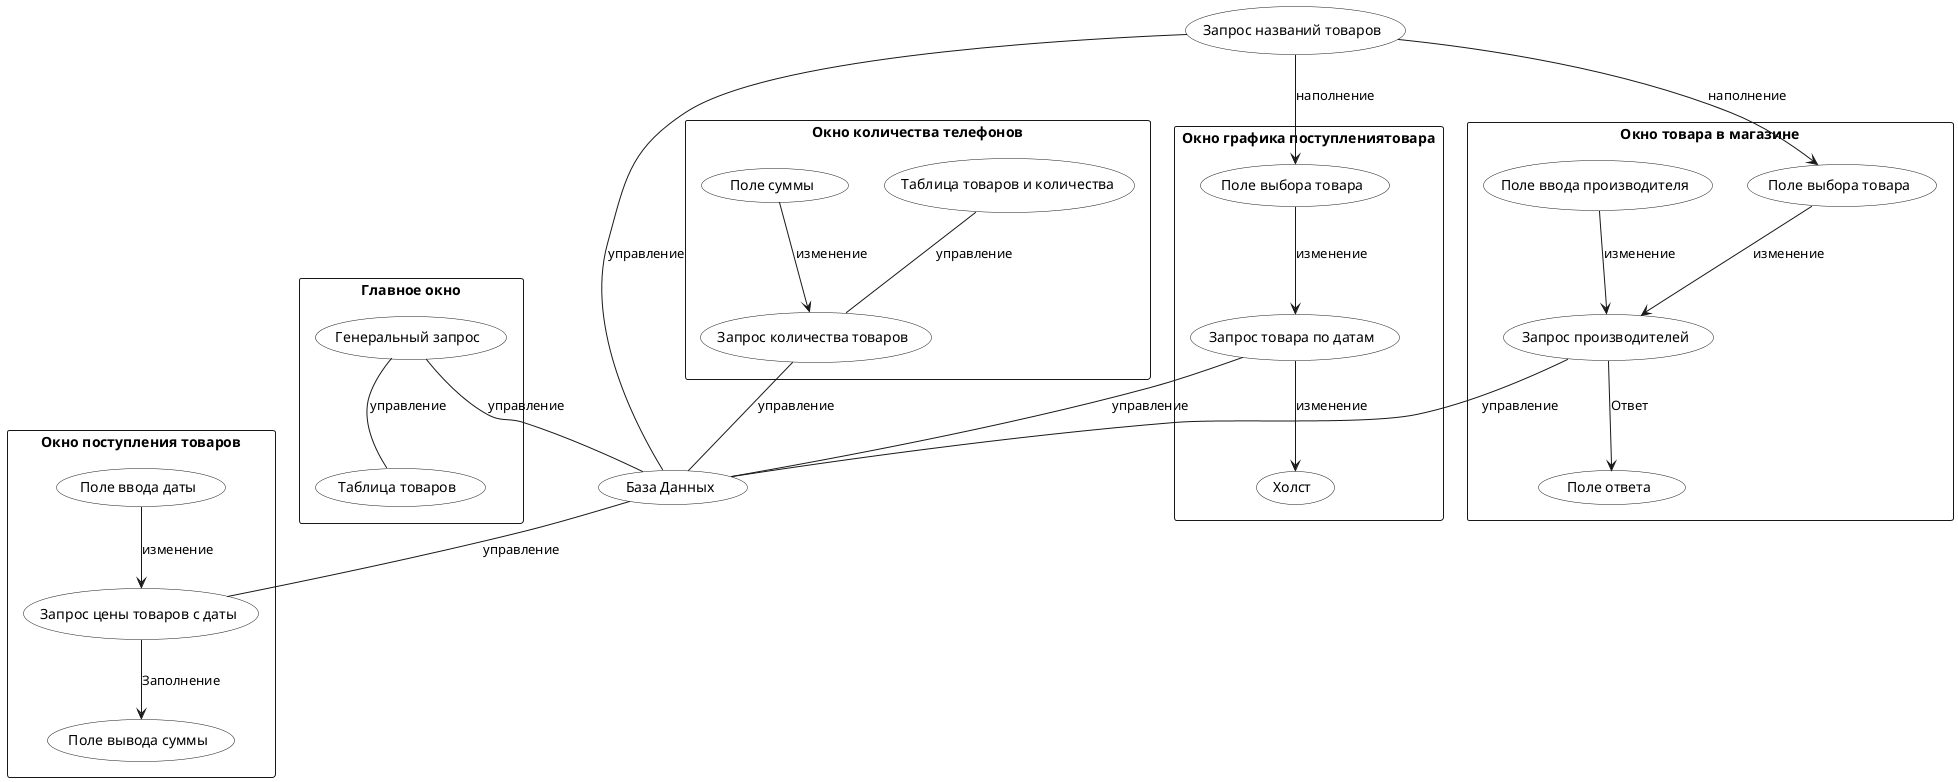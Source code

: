 @startuml


skinparam monochrome true
skinparam shadowing false
skinparam usecaseBackgroundColor transparent

(База Данных) as db
(Запрос названий товаров) as titleBrandQuery
titleBrandQuery -- db : управление


rectangle "Главное окно" {
  (Генеральный запрос) as query
  (Таблица товаров) as productsGrid
}
query -- db : управление
query -- productsGrid : управление


rectangle "Окно товара в магазине"{
    (Поле выбора товара) as products1Field
    (Поле ввода производителя) as producerField
    (Запрос производителей) as producerQuery
    (Поле ответа) as responseText
}
titleBrandQuery --> products1Field : наполнение
products1Field --> producerQuery : изменение
producerQuery -- db : управление
producerField --> producerQuery : изменение
producerQuery --> responseText : Ответ


rectangle "Окно количества телефонов"{
    (Запрос количества товаров) as titleBrandCountQuery
    (Таблица товаров и количества) as titleBrandCountGrid
    (Поле суммы) as costField
}
costField --> titleBrandCountQuery : изменение
titleBrandCountGrid -- titleBrandCountQuery : управление
titleBrandCountQuery -- db : управление

rectangle "Окно поступления товаров" {
    (Запрос цены товаров с даты) as sumQuery
    (Поле ввода даты) as dateField
    (Поле вывода суммы) as sumText
}
dateField --> sumQuery : изменение
db -- sumQuery : управление
sumQuery --> sumText : Заполнение


rectangle "Окно графика поступлениятовара" {
    (Запрос товара по датам) as titleBrandDateQuery
    (Холст) as canvas
    (Поле выбора товара) as titleBrandField
}
titleBrandQuery --> titleBrandField : наполнение
titleBrandField --> titleBrandDateQuery : изменение
titleBrandDateQuery -- db : управление
titleBrandDateQuery --> canvas : изменение


@enduml

